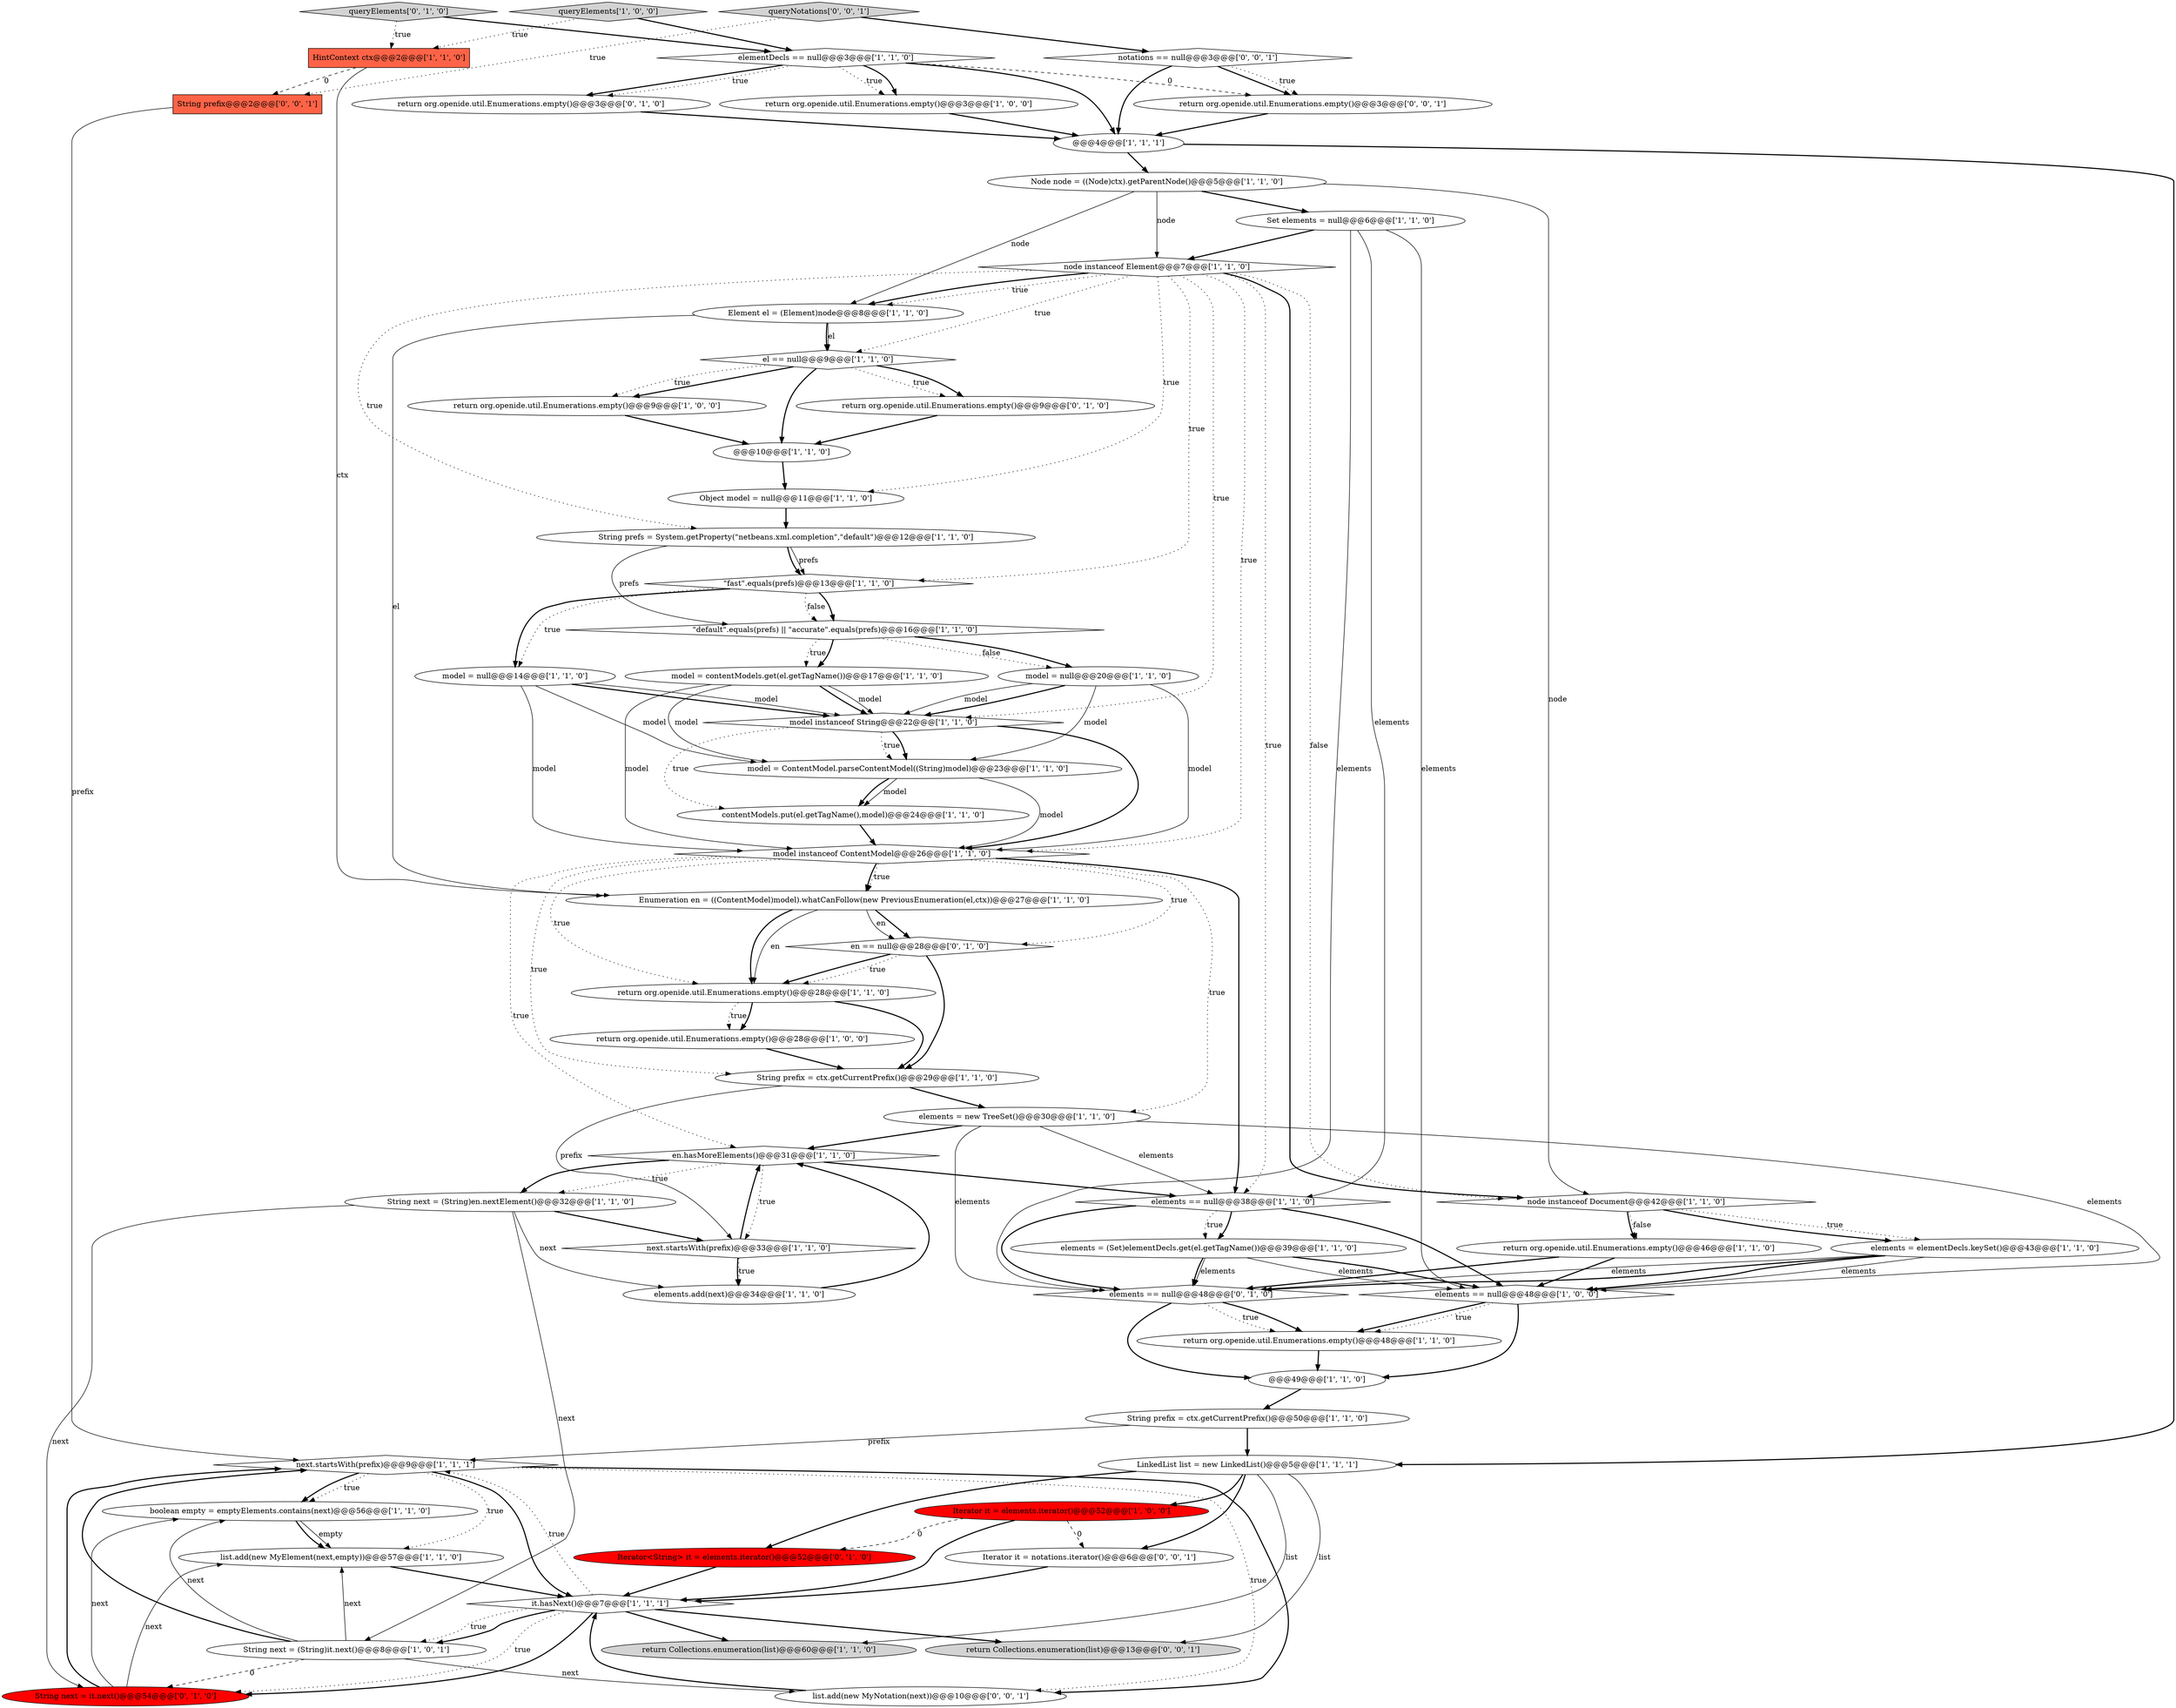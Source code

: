 digraph {
11 [style = filled, label = "elementDecls == null@@@3@@@['1', '1', '0']", fillcolor = white, shape = diamond image = "AAA0AAABBB1BBB"];
12 [style = filled, label = "String prefs = System.getProperty(\"netbeans.xml.completion\",\"default\")@@@12@@@['1', '1', '0']", fillcolor = white, shape = ellipse image = "AAA0AAABBB1BBB"];
4 [style = filled, label = "\"default\".equals(prefs) || \"accurate\".equals(prefs)@@@16@@@['1', '1', '0']", fillcolor = white, shape = diamond image = "AAA0AAABBB1BBB"];
35 [style = filled, label = "next.startsWith(prefix)@@@9@@@['1', '1', '1']", fillcolor = white, shape = diamond image = "AAA0AAABBB1BBB"];
22 [style = filled, label = "\"fast\".equals(prefs)@@@13@@@['1', '1', '0']", fillcolor = white, shape = diamond image = "AAA0AAABBB1BBB"];
34 [style = filled, label = "Enumeration en = ((ContentModel)model).whatCanFollow(new PreviousEnumeration(el,ctx))@@@27@@@['1', '1', '0']", fillcolor = white, shape = ellipse image = "AAA0AAABBB1BBB"];
45 [style = filled, label = "return org.openide.util.Enumerations.empty()@@@46@@@['1', '1', '0']", fillcolor = white, shape = ellipse image = "AAA0AAABBB1BBB"];
9 [style = filled, label = "node instanceof Element@@@7@@@['1', '1', '0']", fillcolor = white, shape = diamond image = "AAA0AAABBB1BBB"];
19 [style = filled, label = "model = ContentModel.parseContentModel((String)model)@@@23@@@['1', '1', '0']", fillcolor = white, shape = ellipse image = "AAA0AAABBB1BBB"];
57 [style = filled, label = "notations == null@@@3@@@['0', '0', '1']", fillcolor = white, shape = diamond image = "AAA0AAABBB3BBB"];
16 [style = filled, label = "boolean empty = emptyElements.contains(next)@@@56@@@['1', '1', '0']", fillcolor = white, shape = ellipse image = "AAA0AAABBB1BBB"];
50 [style = filled, label = "String next = it.next()@@@54@@@['0', '1', '0']", fillcolor = red, shape = ellipse image = "AAA1AAABBB2BBB"];
29 [style = filled, label = "elements = new TreeSet()@@@30@@@['1', '1', '0']", fillcolor = white, shape = ellipse image = "AAA0AAABBB1BBB"];
37 [style = filled, label = "Set elements = null@@@6@@@['1', '1', '0']", fillcolor = white, shape = ellipse image = "AAA0AAABBB1BBB"];
17 [style = filled, label = "@@@4@@@['1', '1', '1']", fillcolor = white, shape = ellipse image = "AAA0AAABBB1BBB"];
23 [style = filled, label = "@@@49@@@['1', '1', '0']", fillcolor = white, shape = ellipse image = "AAA0AAABBB1BBB"];
56 [style = filled, label = "Iterator it = notations.iterator()@@@6@@@['0', '0', '1']", fillcolor = white, shape = ellipse image = "AAA0AAABBB3BBB"];
43 [style = filled, label = "String prefix = ctx.getCurrentPrefix()@@@50@@@['1', '1', '0']", fillcolor = white, shape = ellipse image = "AAA0AAABBB1BBB"];
54 [style = filled, label = "Iterator<String> it = elements.iterator()@@@52@@@['0', '1', '0']", fillcolor = red, shape = ellipse image = "AAA1AAABBB2BBB"];
13 [style = filled, label = "String prefix = ctx.getCurrentPrefix()@@@29@@@['1', '1', '0']", fillcolor = white, shape = ellipse image = "AAA0AAABBB1BBB"];
42 [style = filled, label = "node instanceof Document@@@42@@@['1', '1', '0']", fillcolor = white, shape = diamond image = "AAA0AAABBB1BBB"];
0 [style = filled, label = "elements == null@@@38@@@['1', '1', '0']", fillcolor = white, shape = diamond image = "AAA0AAABBB1BBB"];
30 [style = filled, label = "next.startsWith(prefix)@@@33@@@['1', '1', '0']", fillcolor = white, shape = diamond image = "AAA0AAABBB1BBB"];
39 [style = filled, label = "@@@10@@@['1', '1', '0']", fillcolor = white, shape = ellipse image = "AAA0AAABBB1BBB"];
27 [style = filled, label = "Object model = null@@@11@@@['1', '1', '0']", fillcolor = white, shape = ellipse image = "AAA0AAABBB1BBB"];
59 [style = filled, label = "return org.openide.util.Enumerations.empty()@@@3@@@['0', '0', '1']", fillcolor = white, shape = ellipse image = "AAA0AAABBB3BBB"];
61 [style = filled, label = "list.add(new MyNotation(next))@@@10@@@['0', '0', '1']", fillcolor = white, shape = ellipse image = "AAA0AAABBB3BBB"];
62 [style = filled, label = "queryNotations['0', '0', '1']", fillcolor = lightgray, shape = diamond image = "AAA0AAABBB3BBB"];
14 [style = filled, label = "return org.openide.util.Enumerations.empty()@@@28@@@['1', '0', '0']", fillcolor = white, shape = ellipse image = "AAA0AAABBB1BBB"];
40 [style = filled, label = "Node node = ((Node)ctx).getParentNode()@@@5@@@['1', '1', '0']", fillcolor = white, shape = ellipse image = "AAA0AAABBB1BBB"];
21 [style = filled, label = "Iterator it = elements.iterator()@@@52@@@['1', '0', '0']", fillcolor = red, shape = ellipse image = "AAA1AAABBB1BBB"];
18 [style = filled, label = "elements = elementDecls.keySet()@@@43@@@['1', '1', '0']", fillcolor = white, shape = ellipse image = "AAA0AAABBB1BBB"];
32 [style = filled, label = "elements.add(next)@@@34@@@['1', '1', '0']", fillcolor = white, shape = ellipse image = "AAA0AAABBB1BBB"];
49 [style = filled, label = "queryElements['0', '1', '0']", fillcolor = lightgray, shape = diamond image = "AAA0AAABBB2BBB"];
46 [style = filled, label = "list.add(new MyElement(next,empty))@@@57@@@['1', '1', '0']", fillcolor = white, shape = ellipse image = "AAA0AAABBB1BBB"];
51 [style = filled, label = "return org.openide.util.Enumerations.empty()@@@9@@@['0', '1', '0']", fillcolor = white, shape = ellipse image = "AAA0AAABBB2BBB"];
3 [style = filled, label = "model = null@@@14@@@['1', '1', '0']", fillcolor = white, shape = ellipse image = "AAA0AAABBB1BBB"];
6 [style = filled, label = "HintContext ctx@@@2@@@['1', '1', '0']", fillcolor = tomato, shape = box image = "AAA0AAABBB1BBB"];
28 [style = filled, label = "return org.openide.util.Enumerations.empty()@@@28@@@['1', '1', '0']", fillcolor = white, shape = ellipse image = "AAA0AAABBB1BBB"];
5 [style = filled, label = "model = contentModels.get(el.getTagName())@@@17@@@['1', '1', '0']", fillcolor = white, shape = ellipse image = "AAA0AAABBB1BBB"];
41 [style = filled, label = "model = null@@@20@@@['1', '1', '0']", fillcolor = white, shape = ellipse image = "AAA0AAABBB1BBB"];
53 [style = filled, label = "elements == null@@@48@@@['0', '1', '0']", fillcolor = white, shape = diamond image = "AAA0AAABBB2BBB"];
44 [style = filled, label = "return org.openide.util.Enumerations.empty()@@@48@@@['1', '1', '0']", fillcolor = white, shape = ellipse image = "AAA0AAABBB1BBB"];
10 [style = filled, label = "return org.openide.util.Enumerations.empty()@@@9@@@['1', '0', '0']", fillcolor = white, shape = ellipse image = "AAA0AAABBB1BBB"];
47 [style = filled, label = "en.hasMoreElements()@@@31@@@['1', '1', '0']", fillcolor = white, shape = diamond image = "AAA0AAABBB1BBB"];
24 [style = filled, label = "String next = (String)en.nextElement()@@@32@@@['1', '1', '0']", fillcolor = white, shape = ellipse image = "AAA0AAABBB1BBB"];
1 [style = filled, label = "String next = (String)it.next()@@@8@@@['1', '0', '1']", fillcolor = white, shape = ellipse image = "AAA0AAABBB1BBB"];
25 [style = filled, label = "Element el = (Element)node@@@8@@@['1', '1', '0']", fillcolor = white, shape = ellipse image = "AAA0AAABBB1BBB"];
31 [style = filled, label = "model instanceof ContentModel@@@26@@@['1', '1', '0']", fillcolor = white, shape = diamond image = "AAA0AAABBB1BBB"];
38 [style = filled, label = "return Collections.enumeration(list)@@@60@@@['1', '1', '0']", fillcolor = lightgray, shape = ellipse image = "AAA0AAABBB1BBB"];
48 [style = filled, label = "elements = (Set)elementDecls.get(el.getTagName())@@@39@@@['1', '1', '0']", fillcolor = white, shape = ellipse image = "AAA0AAABBB1BBB"];
20 [style = filled, label = "contentModels.put(el.getTagName(),model)@@@24@@@['1', '1', '0']", fillcolor = white, shape = ellipse image = "AAA0AAABBB1BBB"];
26 [style = filled, label = "LinkedList list = new LinkedList()@@@5@@@['1', '1', '1']", fillcolor = white, shape = ellipse image = "AAA0AAABBB1BBB"];
8 [style = filled, label = "it.hasNext()@@@7@@@['1', '1', '1']", fillcolor = white, shape = diamond image = "AAA0AAABBB1BBB"];
60 [style = filled, label = "String prefix@@@2@@@['0', '0', '1']", fillcolor = tomato, shape = box image = "AAA0AAABBB3BBB"];
2 [style = filled, label = "return org.openide.util.Enumerations.empty()@@@3@@@['1', '0', '0']", fillcolor = white, shape = ellipse image = "AAA0AAABBB1BBB"];
33 [style = filled, label = "elements == null@@@48@@@['1', '0', '0']", fillcolor = white, shape = diamond image = "AAA0AAABBB1BBB"];
58 [style = filled, label = "return Collections.enumeration(list)@@@13@@@['0', '0', '1']", fillcolor = lightgray, shape = ellipse image = "AAA0AAABBB3BBB"];
36 [style = filled, label = "model instanceof String@@@22@@@['1', '1', '0']", fillcolor = white, shape = diamond image = "AAA0AAABBB1BBB"];
55 [style = filled, label = "return org.openide.util.Enumerations.empty()@@@3@@@['0', '1', '0']", fillcolor = white, shape = ellipse image = "AAA0AAABBB2BBB"];
7 [style = filled, label = "queryElements['1', '0', '0']", fillcolor = lightgray, shape = diamond image = "AAA0AAABBB1BBB"];
52 [style = filled, label = "en == null@@@28@@@['0', '1', '0']", fillcolor = white, shape = diamond image = "AAA0AAABBB2BBB"];
15 [style = filled, label = "el == null@@@9@@@['1', '1', '0']", fillcolor = white, shape = diamond image = "AAA0AAABBB1BBB"];
24->32 [style = solid, label="next"];
55->17 [style = bold, label=""];
1->16 [style = solid, label="next"];
9->12 [style = dotted, label="true"];
15->10 [style = bold, label=""];
24->50 [style = solid, label="next"];
52->28 [style = dotted, label="true"];
42->45 [style = bold, label=""];
28->14 [style = dotted, label="true"];
45->33 [style = bold, label=""];
21->8 [style = bold, label=""];
53->44 [style = bold, label=""];
19->20 [style = solid, label="model"];
43->26 [style = bold, label=""];
18->33 [style = solid, label="elements"];
57->59 [style = bold, label=""];
52->13 [style = bold, label=""];
26->56 [style = bold, label=""];
28->14 [style = bold, label=""];
35->16 [style = dotted, label="true"];
37->9 [style = bold, label=""];
22->4 [style = bold, label=""];
24->30 [style = bold, label=""];
36->20 [style = dotted, label="true"];
52->28 [style = bold, label=""];
8->1 [style = bold, label=""];
44->23 [style = bold, label=""];
0->53 [style = bold, label=""];
3->36 [style = bold, label=""];
25->34 [style = solid, label="el"];
11->2 [style = dotted, label="true"];
37->0 [style = solid, label="elements"];
10->39 [style = bold, label=""];
31->28 [style = dotted, label="true"];
41->19 [style = solid, label="model"];
56->8 [style = bold, label=""];
51->39 [style = bold, label=""];
31->34 [style = dotted, label="true"];
35->8 [style = bold, label=""];
25->15 [style = bold, label=""];
12->22 [style = solid, label="prefs"];
9->15 [style = dotted, label="true"];
12->4 [style = solid, label="prefs"];
47->0 [style = bold, label=""];
5->36 [style = bold, label=""];
33->44 [style = bold, label=""];
12->22 [style = bold, label=""];
40->37 [style = bold, label=""];
29->47 [style = bold, label=""];
4->41 [style = dotted, label="false"];
7->6 [style = dotted, label="true"];
7->11 [style = bold, label=""];
5->31 [style = solid, label="model"];
27->12 [style = bold, label=""];
1->61 [style = solid, label="next"];
60->35 [style = solid, label="prefix"];
22->4 [style = dotted, label="false"];
6->60 [style = dashed, label="0"];
6->34 [style = solid, label="ctx"];
19->20 [style = bold, label=""];
50->46 [style = solid, label="next"];
33->44 [style = dotted, label="true"];
36->31 [style = bold, label=""];
37->33 [style = solid, label="elements"];
34->52 [style = bold, label=""];
40->25 [style = solid, label="node"];
35->61 [style = bold, label=""];
9->31 [style = dotted, label="true"];
34->28 [style = solid, label="en"];
15->10 [style = dotted, label="true"];
1->35 [style = bold, label=""];
26->38 [style = solid, label="list"];
20->31 [style = bold, label=""];
3->19 [style = solid, label="model"];
8->38 [style = bold, label=""];
40->42 [style = solid, label="node"];
48->33 [style = solid, label="elements"];
33->23 [style = bold, label=""];
8->50 [style = dotted, label="true"];
61->8 [style = bold, label=""];
16->46 [style = solid, label="empty"];
29->53 [style = solid, label="elements"];
15->51 [style = dotted, label="true"];
30->32 [style = dotted, label="true"];
0->48 [style = bold, label=""];
42->45 [style = dotted, label="false"];
35->46 [style = dotted, label="true"];
48->33 [style = bold, label=""];
11->17 [style = bold, label=""];
30->47 [style = bold, label=""];
21->56 [style = dashed, label="0"];
31->29 [style = dotted, label="true"];
41->36 [style = solid, label="model"];
62->60 [style = dotted, label="true"];
2->17 [style = bold, label=""];
0->48 [style = dotted, label="true"];
21->54 [style = dashed, label="0"];
4->5 [style = dotted, label="true"];
57->17 [style = bold, label=""];
9->0 [style = dotted, label="true"];
31->47 [style = dotted, label="true"];
9->42 [style = bold, label=""];
41->31 [style = solid, label="model"];
8->35 [style = dotted, label="true"];
31->0 [style = bold, label=""];
9->42 [style = dotted, label="false"];
11->59 [style = dashed, label="0"];
3->31 [style = solid, label="model"];
3->36 [style = solid, label="model"];
18->33 [style = bold, label=""];
23->43 [style = bold, label=""];
17->40 [style = bold, label=""];
30->32 [style = bold, label=""];
45->53 [style = bold, label=""];
36->19 [style = dotted, label="true"];
29->0 [style = solid, label="elements"];
37->53 [style = solid, label="elements"];
43->35 [style = solid, label="prefix"];
4->41 [style = bold, label=""];
49->6 [style = dotted, label="true"];
31->34 [style = bold, label=""];
26->21 [style = bold, label=""];
34->28 [style = bold, label=""];
54->8 [style = bold, label=""];
29->33 [style = solid, label="elements"];
41->36 [style = bold, label=""];
26->54 [style = bold, label=""];
25->15 [style = solid, label="el"];
42->18 [style = dotted, label="true"];
40->9 [style = solid, label="node"];
31->52 [style = dotted, label="true"];
47->24 [style = bold, label=""];
53->44 [style = dotted, label="true"];
46->8 [style = bold, label=""];
22->3 [style = dotted, label="true"];
8->50 [style = bold, label=""];
53->23 [style = bold, label=""];
31->13 [style = dotted, label="true"];
11->55 [style = bold, label=""];
50->35 [style = bold, label=""];
14->13 [style = bold, label=""];
5->36 [style = solid, label="model"];
13->30 [style = solid, label="prefix"];
9->22 [style = dotted, label="true"];
49->11 [style = bold, label=""];
4->5 [style = bold, label=""];
34->52 [style = solid, label="en"];
1->50 [style = dashed, label="0"];
50->16 [style = solid, label="next"];
36->19 [style = bold, label=""];
59->17 [style = bold, label=""];
16->46 [style = bold, label=""];
42->18 [style = bold, label=""];
17->26 [style = bold, label=""];
35->16 [style = bold, label=""];
8->58 [style = bold, label=""];
9->36 [style = dotted, label="true"];
11->55 [style = dotted, label="true"];
19->31 [style = solid, label="model"];
57->59 [style = dotted, label="true"];
18->53 [style = bold, label=""];
24->1 [style = solid, label="next"];
28->13 [style = bold, label=""];
48->53 [style = bold, label=""];
39->27 [style = bold, label=""];
62->57 [style = bold, label=""];
48->53 [style = solid, label="elements"];
11->2 [style = bold, label=""];
9->25 [style = dotted, label="true"];
9->27 [style = dotted, label="true"];
1->46 [style = solid, label="next"];
22->3 [style = bold, label=""];
47->30 [style = dotted, label="true"];
8->1 [style = dotted, label="true"];
5->19 [style = solid, label="model"];
13->29 [style = bold, label=""];
32->47 [style = bold, label=""];
0->33 [style = bold, label=""];
18->53 [style = solid, label="elements"];
9->25 [style = bold, label=""];
15->39 [style = bold, label=""];
35->61 [style = dotted, label="true"];
47->24 [style = dotted, label="true"];
26->58 [style = solid, label="list"];
15->51 [style = bold, label=""];
}
